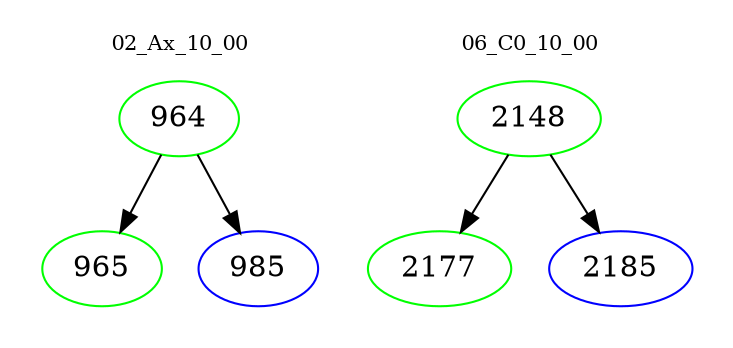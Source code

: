digraph{
subgraph cluster_0 {
color = white
label = "02_Ax_10_00";
fontsize=10;
T0_964 [label="964", color="green"]
T0_964 -> T0_965 [color="black"]
T0_965 [label="965", color="green"]
T0_964 -> T0_985 [color="black"]
T0_985 [label="985", color="blue"]
}
subgraph cluster_1 {
color = white
label = "06_C0_10_00";
fontsize=10;
T1_2148 [label="2148", color="green"]
T1_2148 -> T1_2177 [color="black"]
T1_2177 [label="2177", color="green"]
T1_2148 -> T1_2185 [color="black"]
T1_2185 [label="2185", color="blue"]
}
}
